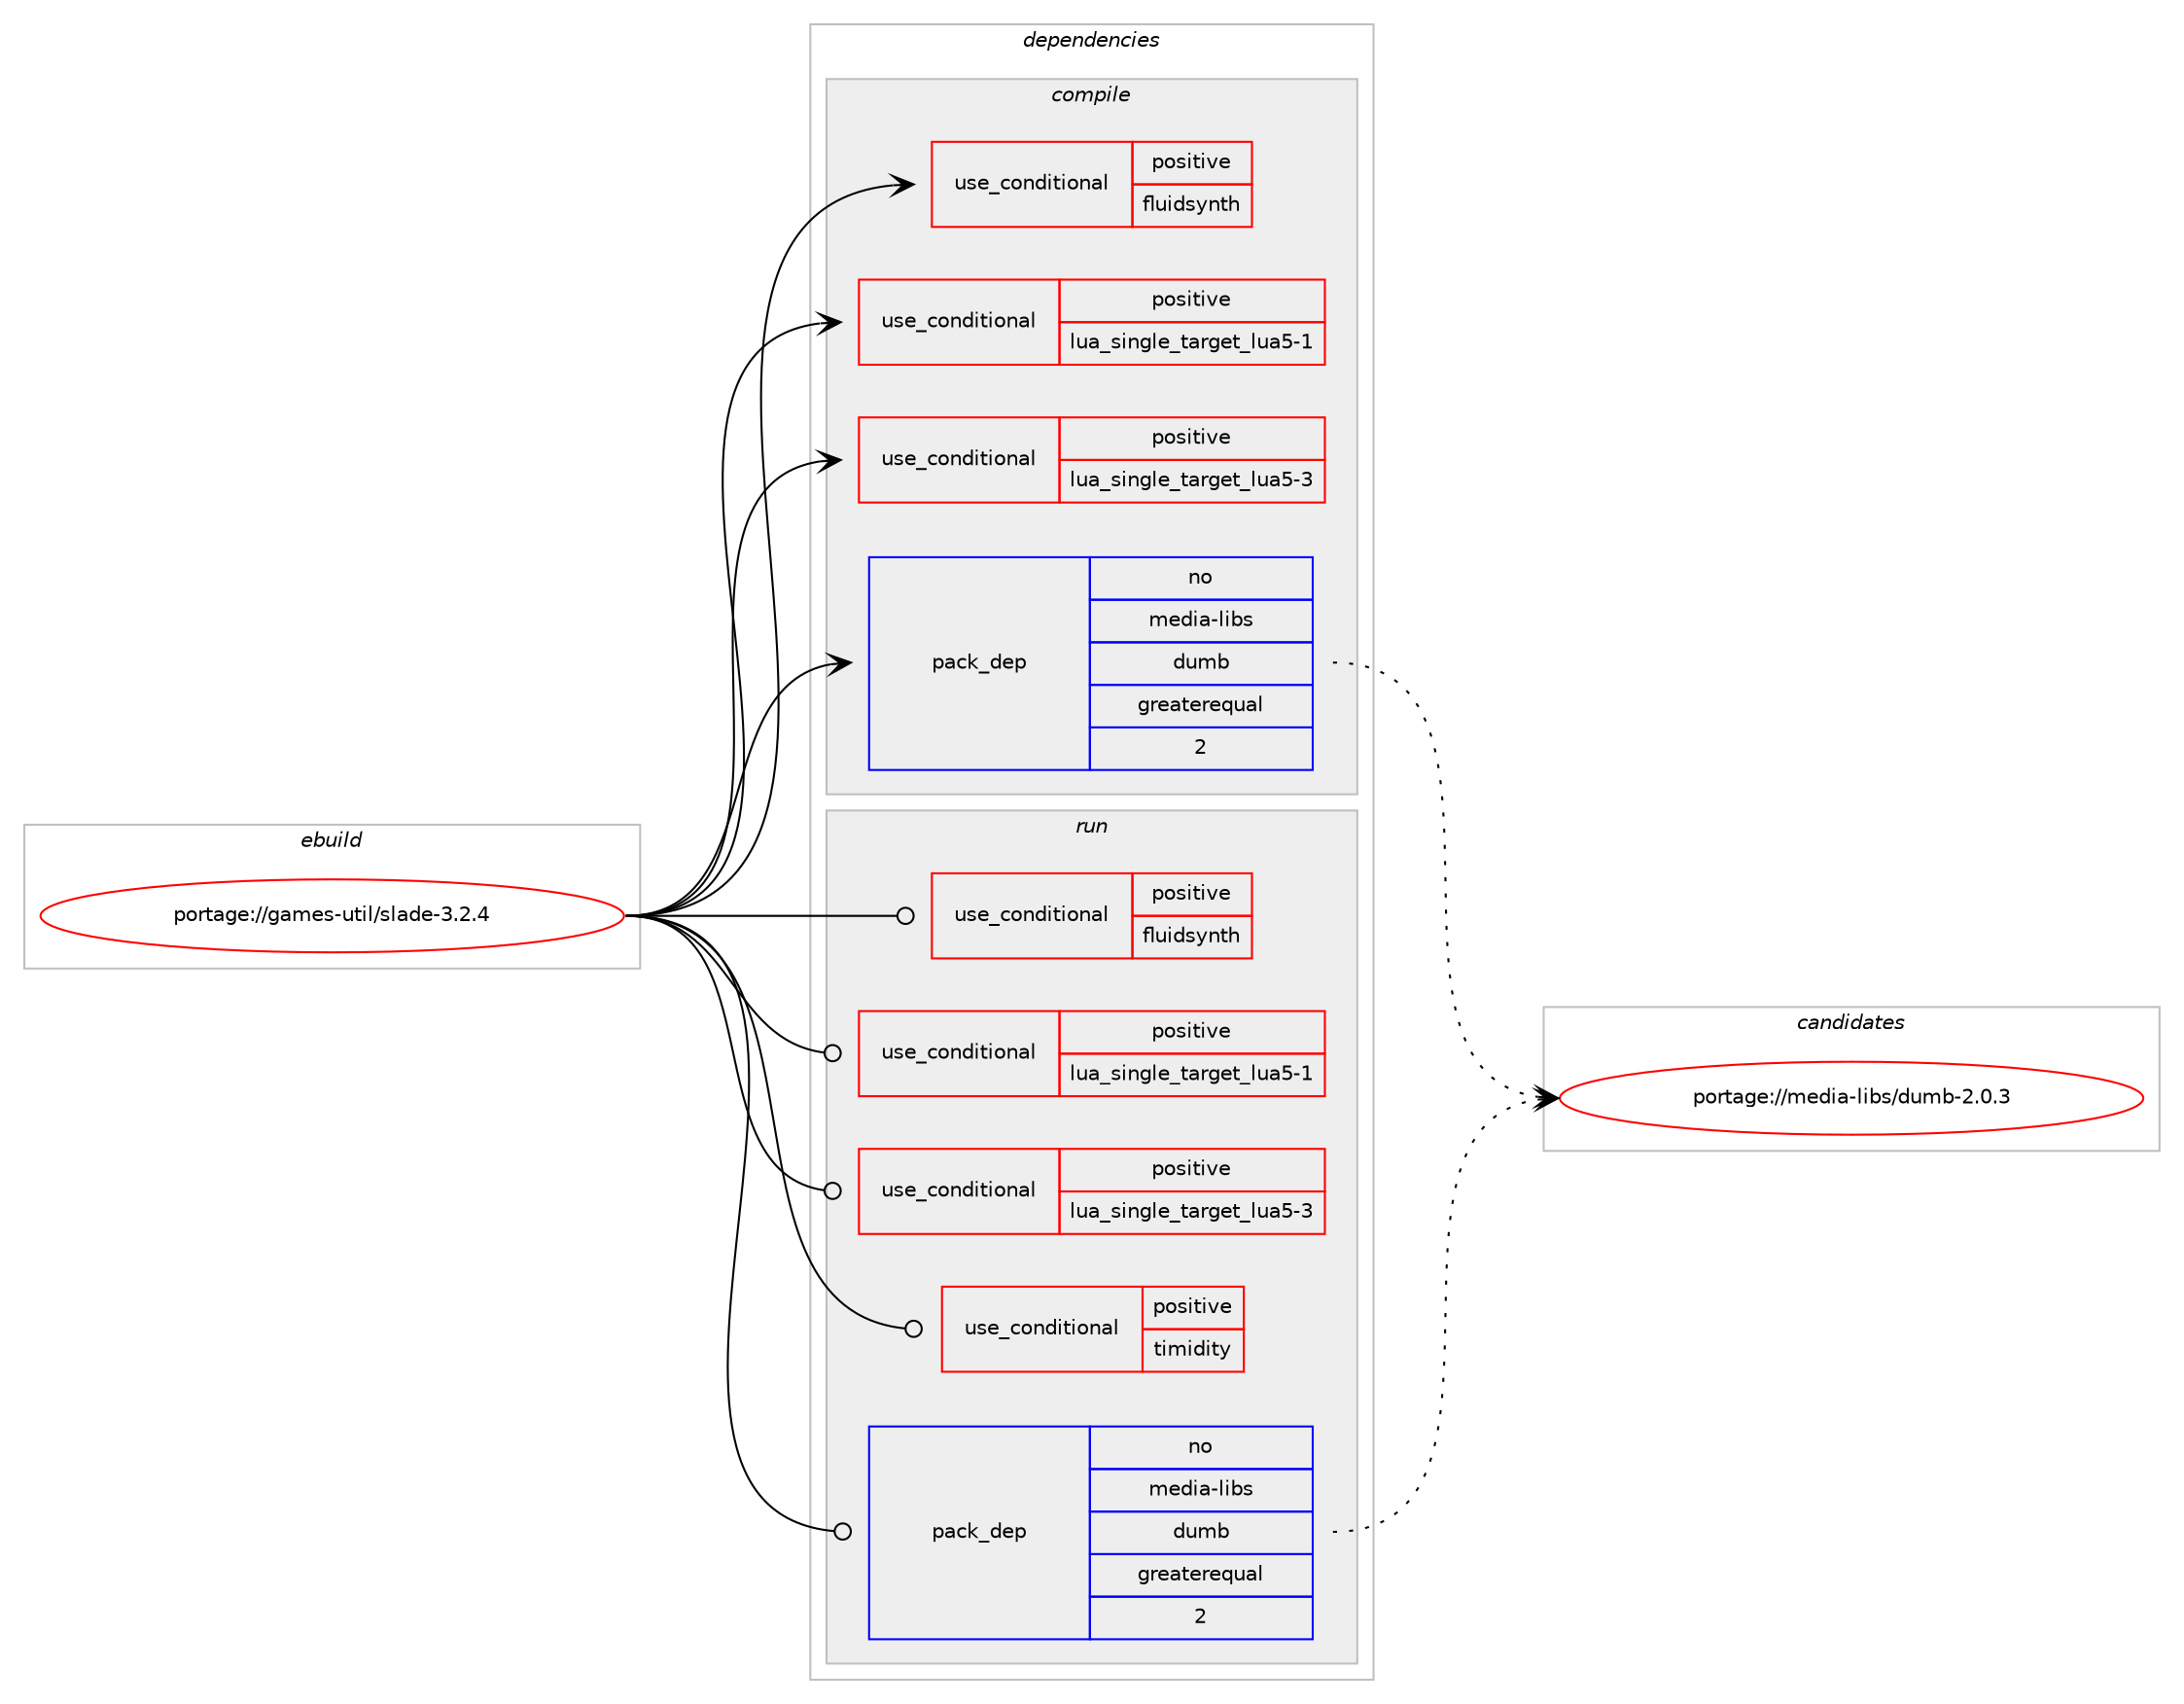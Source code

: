 digraph prolog {

# *************
# Graph options
# *************

newrank=true;
concentrate=true;
compound=true;
graph [rankdir=LR,fontname=Helvetica,fontsize=10,ranksep=1.5];#, ranksep=2.5, nodesep=0.2];
edge  [arrowhead=vee];
node  [fontname=Helvetica,fontsize=10];

# **********
# The ebuild
# **********

subgraph cluster_leftcol {
color=gray;
rank=same;
label=<<i>ebuild</i>>;
id [label="portage://games-util/slade-3.2.4", color=red, width=4, href="../games-util/slade-3.2.4.svg"];
}

# ****************
# The dependencies
# ****************

subgraph cluster_midcol {
color=gray;
label=<<i>dependencies</i>>;
subgraph cluster_compile {
fillcolor="#eeeeee";
style=filled;
label=<<i>compile</i>>;
subgraph cond63591 {
dependency117233 [label=<<TABLE BORDER="0" CELLBORDER="1" CELLSPACING="0" CELLPADDING="4"><TR><TD ROWSPAN="3" CELLPADDING="10">use_conditional</TD></TR><TR><TD>positive</TD></TR><TR><TD>fluidsynth</TD></TR></TABLE>>, shape=none, color=red];
# *** BEGIN UNKNOWN DEPENDENCY TYPE (TODO) ***
# dependency117233 -> package_dependency(portage://games-util/slade-3.2.4,install,no,media-sound,fluidsynth,none,[,,],any_same_slot,[])
# *** END UNKNOWN DEPENDENCY TYPE (TODO) ***

}
id:e -> dependency117233:w [weight=20,style="solid",arrowhead="vee"];
subgraph cond63592 {
dependency117234 [label=<<TABLE BORDER="0" CELLBORDER="1" CELLSPACING="0" CELLPADDING="4"><TR><TD ROWSPAN="3" CELLPADDING="10">use_conditional</TD></TR><TR><TD>positive</TD></TR><TR><TD>lua_single_target_lua5-1</TD></TR></TABLE>>, shape=none, color=red];
# *** BEGIN UNKNOWN DEPENDENCY TYPE (TODO) ***
# dependency117234 -> package_dependency(portage://games-util/slade-3.2.4,install,no,dev-lang,lua,none,[,,],[slot(5.1)],[])
# *** END UNKNOWN DEPENDENCY TYPE (TODO) ***

}
id:e -> dependency117234:w [weight=20,style="solid",arrowhead="vee"];
subgraph cond63593 {
dependency117235 [label=<<TABLE BORDER="0" CELLBORDER="1" CELLSPACING="0" CELLPADDING="4"><TR><TD ROWSPAN="3" CELLPADDING="10">use_conditional</TD></TR><TR><TD>positive</TD></TR><TR><TD>lua_single_target_lua5-3</TD></TR></TABLE>>, shape=none, color=red];
# *** BEGIN UNKNOWN DEPENDENCY TYPE (TODO) ***
# dependency117235 -> package_dependency(portage://games-util/slade-3.2.4,install,no,dev-lang,lua,none,[,,],[slot(5.3)],[])
# *** END UNKNOWN DEPENDENCY TYPE (TODO) ***

}
id:e -> dependency117235:w [weight=20,style="solid",arrowhead="vee"];
# *** BEGIN UNKNOWN DEPENDENCY TYPE (TODO) ***
# id -> package_dependency(portage://games-util/slade-3.2.4,install,no,app-arch,bzip2,none,[,,],any_same_slot,[])
# *** END UNKNOWN DEPENDENCY TYPE (TODO) ***

# *** BEGIN UNKNOWN DEPENDENCY TYPE (TODO) ***
# id -> package_dependency(portage://games-util/slade-3.2.4,install,no,dev-libs,libfmt,none,[,,],any_same_slot,[])
# *** END UNKNOWN DEPENDENCY TYPE (TODO) ***

subgraph pack52130 {
dependency117236 [label=<<TABLE BORDER="0" CELLBORDER="1" CELLSPACING="0" CELLPADDING="4" WIDTH="220"><TR><TD ROWSPAN="6" CELLPADDING="30">pack_dep</TD></TR><TR><TD WIDTH="110">no</TD></TR><TR><TD>media-libs</TD></TR><TR><TD>dumb</TD></TR><TR><TD>greaterequal</TD></TR><TR><TD>2</TD></TR></TABLE>>, shape=none, color=blue];
}
id:e -> dependency117236:w [weight=20,style="solid",arrowhead="vee"];
# *** BEGIN UNKNOWN DEPENDENCY TYPE (TODO) ***
# id -> package_dependency(portage://games-util/slade-3.2.4,install,no,media-libs,freeimage,none,[,,],[],[use(enable(jpeg),none),use(enable(png),none),use(enable(tiff),none)])
# *** END UNKNOWN DEPENDENCY TYPE (TODO) ***

# *** BEGIN UNKNOWN DEPENDENCY TYPE (TODO) ***
# id -> package_dependency(portage://games-util/slade-3.2.4,install,no,media-libs,glew,none,[,,],[slot(0),equal],[])
# *** END UNKNOWN DEPENDENCY TYPE (TODO) ***

# *** BEGIN UNKNOWN DEPENDENCY TYPE (TODO) ***
# id -> package_dependency(portage://games-util/slade-3.2.4,install,no,media-libs,libsfml,none,[,,],any_same_slot,[])
# *** END UNKNOWN DEPENDENCY TYPE (TODO) ***

# *** BEGIN UNKNOWN DEPENDENCY TYPE (TODO) ***
# id -> package_dependency(portage://games-util/slade-3.2.4,install,no,media-sound,mpg123,none,[,,],[],[])
# *** END UNKNOWN DEPENDENCY TYPE (TODO) ***

# *** BEGIN UNKNOWN DEPENDENCY TYPE (TODO) ***
# id -> package_dependency(portage://games-util/slade-3.2.4,install,no,net-misc,curl,none,[,,],[],[])
# *** END UNKNOWN DEPENDENCY TYPE (TODO) ***

# *** BEGIN UNKNOWN DEPENDENCY TYPE (TODO) ***
# id -> package_dependency(portage://games-util/slade-3.2.4,install,no,sys-libs,zlib,none,[,,],[],[])
# *** END UNKNOWN DEPENDENCY TYPE (TODO) ***

# *** BEGIN UNKNOWN DEPENDENCY TYPE (TODO) ***
# id -> package_dependency(portage://games-util/slade-3.2.4,install,no,x11-libs,wxGTK,none,[,,],[slot(3.2-gtk3)],[use(enable(opengl),none),use(optenable(webkit),none),use(enable(X),none)])
# *** END UNKNOWN DEPENDENCY TYPE (TODO) ***

}
subgraph cluster_compileandrun {
fillcolor="#eeeeee";
style=filled;
label=<<i>compile and run</i>>;
}
subgraph cluster_run {
fillcolor="#eeeeee";
style=filled;
label=<<i>run</i>>;
subgraph cond63594 {
dependency117237 [label=<<TABLE BORDER="0" CELLBORDER="1" CELLSPACING="0" CELLPADDING="4"><TR><TD ROWSPAN="3" CELLPADDING="10">use_conditional</TD></TR><TR><TD>positive</TD></TR><TR><TD>fluidsynth</TD></TR></TABLE>>, shape=none, color=red];
# *** BEGIN UNKNOWN DEPENDENCY TYPE (TODO) ***
# dependency117237 -> package_dependency(portage://games-util/slade-3.2.4,run,no,media-sound,fluidsynth,none,[,,],any_same_slot,[])
# *** END UNKNOWN DEPENDENCY TYPE (TODO) ***

}
id:e -> dependency117237:w [weight=20,style="solid",arrowhead="odot"];
subgraph cond63595 {
dependency117238 [label=<<TABLE BORDER="0" CELLBORDER="1" CELLSPACING="0" CELLPADDING="4"><TR><TD ROWSPAN="3" CELLPADDING="10">use_conditional</TD></TR><TR><TD>positive</TD></TR><TR><TD>lua_single_target_lua5-1</TD></TR></TABLE>>, shape=none, color=red];
# *** BEGIN UNKNOWN DEPENDENCY TYPE (TODO) ***
# dependency117238 -> package_dependency(portage://games-util/slade-3.2.4,run,no,dev-lang,lua,none,[,,],[slot(5.1)],[])
# *** END UNKNOWN DEPENDENCY TYPE (TODO) ***

}
id:e -> dependency117238:w [weight=20,style="solid",arrowhead="odot"];
subgraph cond63596 {
dependency117239 [label=<<TABLE BORDER="0" CELLBORDER="1" CELLSPACING="0" CELLPADDING="4"><TR><TD ROWSPAN="3" CELLPADDING="10">use_conditional</TD></TR><TR><TD>positive</TD></TR><TR><TD>lua_single_target_lua5-3</TD></TR></TABLE>>, shape=none, color=red];
# *** BEGIN UNKNOWN DEPENDENCY TYPE (TODO) ***
# dependency117239 -> package_dependency(portage://games-util/slade-3.2.4,run,no,dev-lang,lua,none,[,,],[slot(5.3)],[])
# *** END UNKNOWN DEPENDENCY TYPE (TODO) ***

}
id:e -> dependency117239:w [weight=20,style="solid",arrowhead="odot"];
subgraph cond63597 {
dependency117240 [label=<<TABLE BORDER="0" CELLBORDER="1" CELLSPACING="0" CELLPADDING="4"><TR><TD ROWSPAN="3" CELLPADDING="10">use_conditional</TD></TR><TR><TD>positive</TD></TR><TR><TD>timidity</TD></TR></TABLE>>, shape=none, color=red];
# *** BEGIN UNKNOWN DEPENDENCY TYPE (TODO) ***
# dependency117240 -> package_dependency(portage://games-util/slade-3.2.4,run,no,media-sound,timidity++,none,[,,],[],[])
# *** END UNKNOWN DEPENDENCY TYPE (TODO) ***

}
id:e -> dependency117240:w [weight=20,style="solid",arrowhead="odot"];
# *** BEGIN UNKNOWN DEPENDENCY TYPE (TODO) ***
# id -> package_dependency(portage://games-util/slade-3.2.4,run,no,app-arch,bzip2,none,[,,],any_same_slot,[])
# *** END UNKNOWN DEPENDENCY TYPE (TODO) ***

# *** BEGIN UNKNOWN DEPENDENCY TYPE (TODO) ***
# id -> package_dependency(portage://games-util/slade-3.2.4,run,no,dev-libs,libfmt,none,[,,],any_same_slot,[])
# *** END UNKNOWN DEPENDENCY TYPE (TODO) ***

subgraph pack52131 {
dependency117241 [label=<<TABLE BORDER="0" CELLBORDER="1" CELLSPACING="0" CELLPADDING="4" WIDTH="220"><TR><TD ROWSPAN="6" CELLPADDING="30">pack_dep</TD></TR><TR><TD WIDTH="110">no</TD></TR><TR><TD>media-libs</TD></TR><TR><TD>dumb</TD></TR><TR><TD>greaterequal</TD></TR><TR><TD>2</TD></TR></TABLE>>, shape=none, color=blue];
}
id:e -> dependency117241:w [weight=20,style="solid",arrowhead="odot"];
# *** BEGIN UNKNOWN DEPENDENCY TYPE (TODO) ***
# id -> package_dependency(portage://games-util/slade-3.2.4,run,no,media-libs,freeimage,none,[,,],[],[use(enable(jpeg),none),use(enable(png),none),use(enable(tiff),none)])
# *** END UNKNOWN DEPENDENCY TYPE (TODO) ***

# *** BEGIN UNKNOWN DEPENDENCY TYPE (TODO) ***
# id -> package_dependency(portage://games-util/slade-3.2.4,run,no,media-libs,glew,none,[,,],[slot(0),equal],[])
# *** END UNKNOWN DEPENDENCY TYPE (TODO) ***

# *** BEGIN UNKNOWN DEPENDENCY TYPE (TODO) ***
# id -> package_dependency(portage://games-util/slade-3.2.4,run,no,media-libs,libsfml,none,[,,],any_same_slot,[])
# *** END UNKNOWN DEPENDENCY TYPE (TODO) ***

# *** BEGIN UNKNOWN DEPENDENCY TYPE (TODO) ***
# id -> package_dependency(portage://games-util/slade-3.2.4,run,no,media-sound,mpg123,none,[,,],[],[])
# *** END UNKNOWN DEPENDENCY TYPE (TODO) ***

# *** BEGIN UNKNOWN DEPENDENCY TYPE (TODO) ***
# id -> package_dependency(portage://games-util/slade-3.2.4,run,no,net-misc,curl,none,[,,],[],[])
# *** END UNKNOWN DEPENDENCY TYPE (TODO) ***

# *** BEGIN UNKNOWN DEPENDENCY TYPE (TODO) ***
# id -> package_dependency(portage://games-util/slade-3.2.4,run,no,sys-libs,zlib,none,[,,],[],[])
# *** END UNKNOWN DEPENDENCY TYPE (TODO) ***

# *** BEGIN UNKNOWN DEPENDENCY TYPE (TODO) ***
# id -> package_dependency(portage://games-util/slade-3.2.4,run,no,x11-libs,wxGTK,none,[,,],[slot(3.2-gtk3)],[use(enable(opengl),none),use(optenable(webkit),none),use(enable(X),none)])
# *** END UNKNOWN DEPENDENCY TYPE (TODO) ***

}
}

# **************
# The candidates
# **************

subgraph cluster_choices {
rank=same;
color=gray;
label=<<i>candidates</i>>;

subgraph choice52130 {
color=black;
nodesep=1;
choice1091011001059745108105981154710011710998455046484651 [label="portage://media-libs/dumb-2.0.3", color=red, width=4,href="../media-libs/dumb-2.0.3.svg"];
dependency117236:e -> choice1091011001059745108105981154710011710998455046484651:w [style=dotted,weight="100"];
}
subgraph choice52131 {
color=black;
nodesep=1;
choice1091011001059745108105981154710011710998455046484651 [label="portage://media-libs/dumb-2.0.3", color=red, width=4,href="../media-libs/dumb-2.0.3.svg"];
dependency117241:e -> choice1091011001059745108105981154710011710998455046484651:w [style=dotted,weight="100"];
}
}

}
